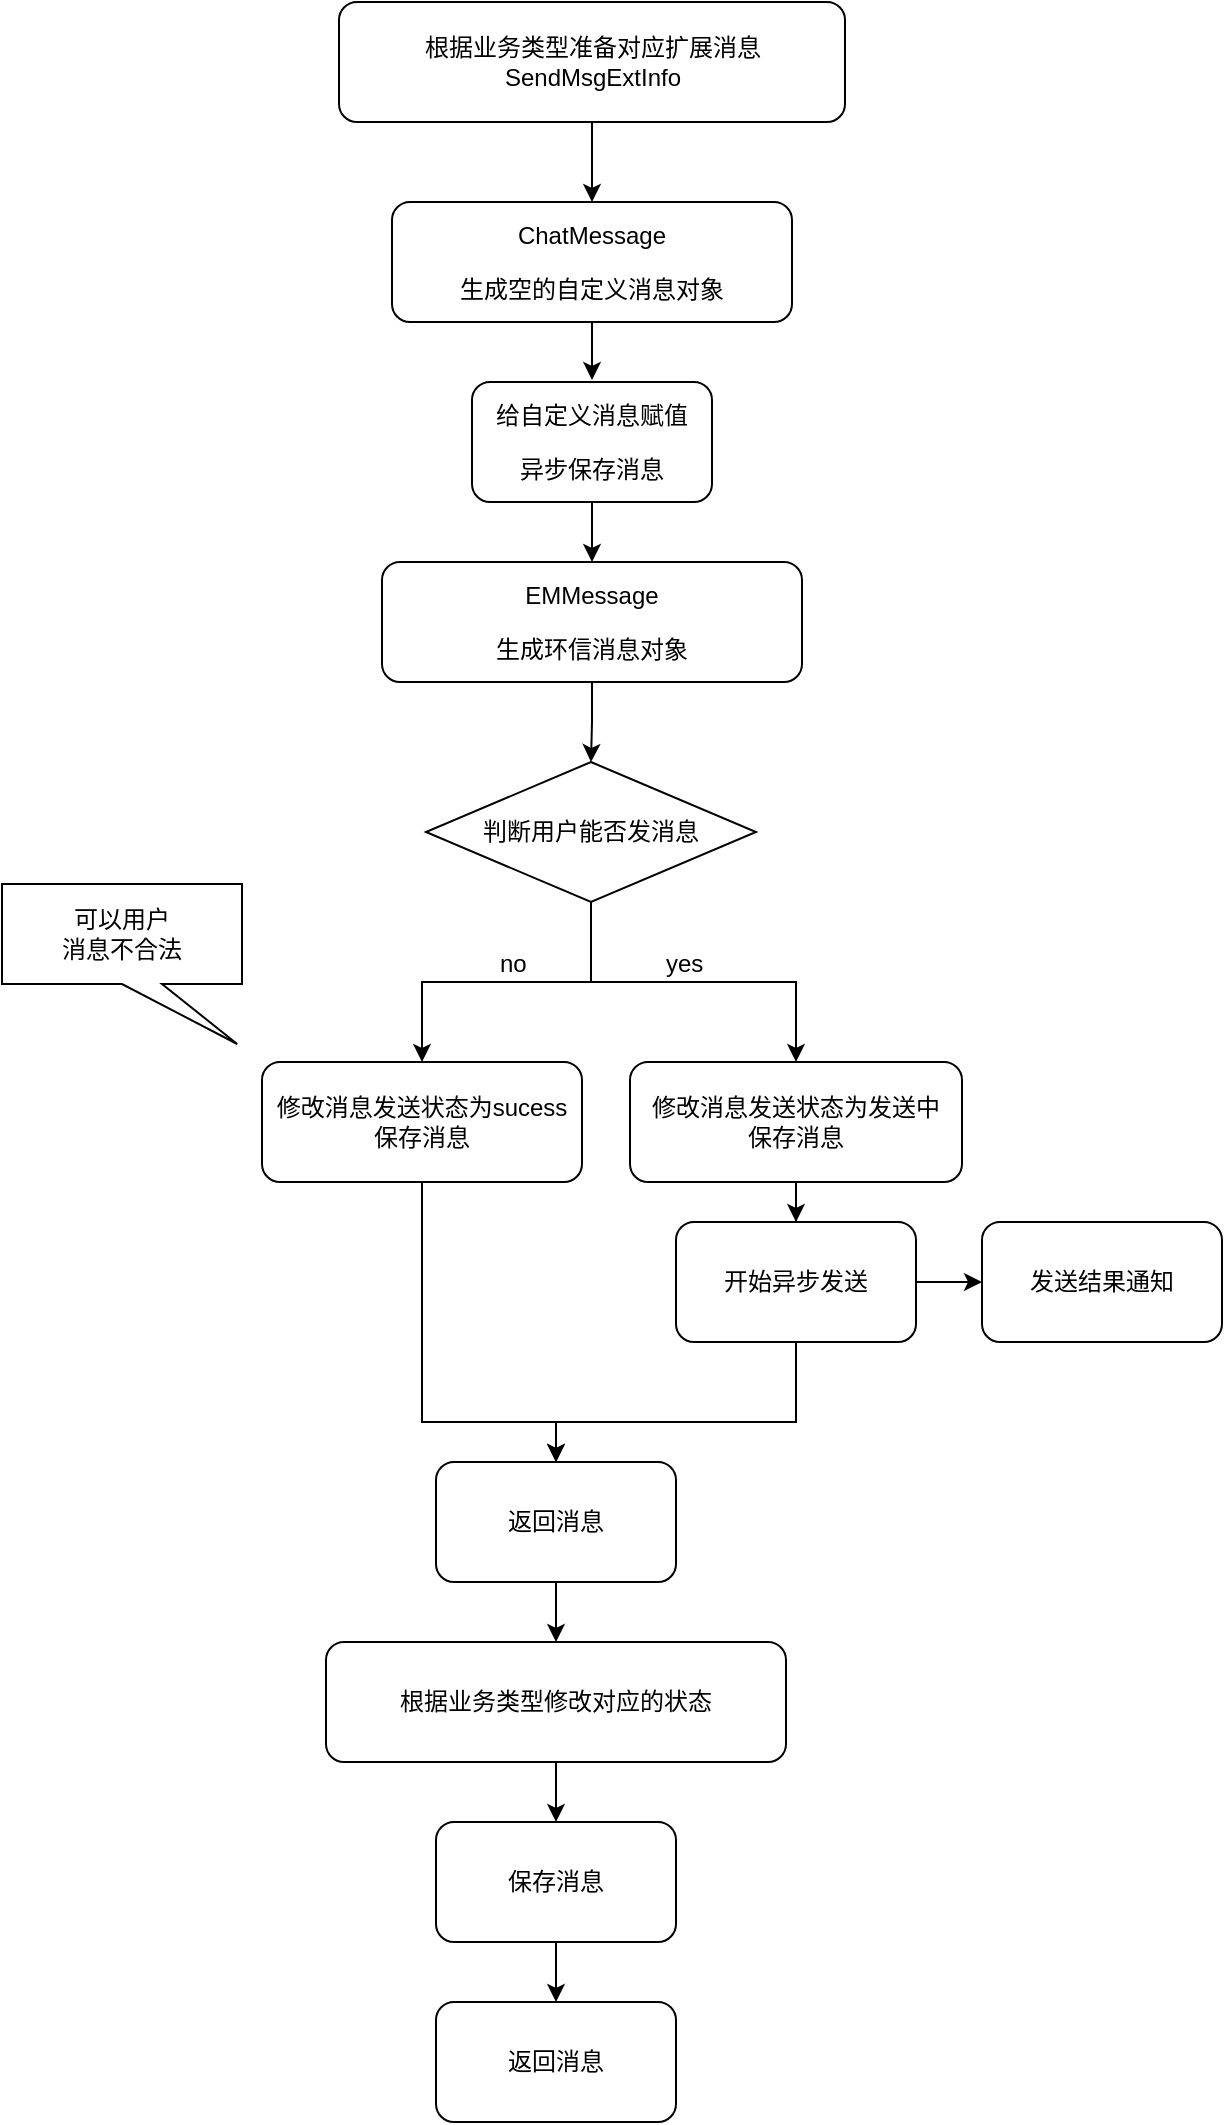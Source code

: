 <mxfile version="10.7.5" type="github"><diagram id="zS4JfIAoxf58Ks6pJ9De" name="第 1 页"><mxGraphModel dx="829" dy="641" grid="1" gridSize="10" guides="1" tooltips="1" connect="1" arrows="1" fold="1" page="1" pageScale="1" pageWidth="2339" pageHeight="3300" math="0" shadow="0"><root><mxCell id="0"/><mxCell id="1" parent="0"/><mxCell id="iu7f-REsUyiFGMBu2vhT-3" value="" style="edgeStyle=orthogonalEdgeStyle;rounded=0;orthogonalLoop=1;jettySize=auto;html=1;" parent="1" source="iu7f-REsUyiFGMBu2vhT-1" target="iu7f-REsUyiFGMBu2vhT-2" edge="1"><mxGeometry relative="1" as="geometry"/></mxCell><mxCell id="iu7f-REsUyiFGMBu2vhT-5" value="" style="edgeStyle=orthogonalEdgeStyle;rounded=0;orthogonalLoop=1;jettySize=auto;html=1;entryX=0.567;entryY=-0.017;entryDx=0;entryDy=0;entryPerimeter=0;exitX=0.5;exitY=1;exitDx=0;exitDy=0;" parent="1" edge="1"><mxGeometry relative="1" as="geometry"><mxPoint x="387" y="510" as="sourcePoint"/><mxPoint x="395" y="589" as="targetPoint"/><Array as="points"><mxPoint x="395" y="510"/></Array></mxGeometry></mxCell><mxCell id="iu7f-REsUyiFGMBu2vhT-1" value="&lt;p&gt;给自定义消息赋值&lt;/p&gt;&lt;p&gt;异步保存消息&lt;/p&gt;" style="rounded=1;whiteSpace=wrap;html=1;" parent="1" vertex="1"><mxGeometry x="335" y="590" width="120" height="60" as="geometry"/></mxCell><mxCell id="iu7f-REsUyiFGMBu2vhT-4" value="&lt;p&gt;&lt;span&gt;ChatMessage&lt;/span&gt;&lt;/p&gt;&lt;p&gt;生成空的自定义消息对象&lt;br&gt;&lt;/p&gt;" style="rounded=1;whiteSpace=wrap;html=1;" parent="1" vertex="1"><mxGeometry x="295" y="500" width="200" height="60" as="geometry"/></mxCell><mxCell id="GCdDGiNFtUxxvFRUylXg-2" value="" style="edgeStyle=orthogonalEdgeStyle;rounded=0;orthogonalLoop=1;jettySize=auto;html=1;entryX=0.5;entryY=0;entryDx=0;entryDy=0;" edge="1" parent="1" source="iu7f-REsUyiFGMBu2vhT-2" target="GCdDGiNFtUxxvFRUylXg-3"><mxGeometry relative="1" as="geometry"><mxPoint x="395" y="820" as="targetPoint"/></mxGeometry></mxCell><mxCell id="iu7f-REsUyiFGMBu2vhT-2" value="&lt;p&gt;&lt;span&gt;EMMessage&lt;/span&gt;&lt;/p&gt;&lt;p&gt;生成环信消息对象&lt;/p&gt;" style="rounded=1;whiteSpace=wrap;html=1;" parent="1" vertex="1"><mxGeometry x="290" y="680" width="210" height="60" as="geometry"/></mxCell><mxCell id="GCdDGiNFtUxxvFRUylXg-13" value="" style="edgeStyle=orthogonalEdgeStyle;rounded=0;orthogonalLoop=1;jettySize=auto;html=1;entryX=0.5;entryY=0;entryDx=0;entryDy=0;" edge="1" parent="1" source="GCdDGiNFtUxxvFRUylXg-3" target="GCdDGiNFtUxxvFRUylXg-7"><mxGeometry relative="1" as="geometry"><mxPoint x="557" y="815" as="targetPoint"/></mxGeometry></mxCell><mxCell id="GCdDGiNFtUxxvFRUylXg-15" value="" style="edgeStyle=orthogonalEdgeStyle;rounded=0;orthogonalLoop=1;jettySize=auto;html=1;entryX=0.5;entryY=0;entryDx=0;entryDy=0;" edge="1" parent="1" source="GCdDGiNFtUxxvFRUylXg-3" target="GCdDGiNFtUxxvFRUylXg-4"><mxGeometry relative="1" as="geometry"/></mxCell><mxCell id="GCdDGiNFtUxxvFRUylXg-3" value="判断用户能否发消息" style="rhombus;whiteSpace=wrap;html=1;" vertex="1" parent="1"><mxGeometry x="312" y="780" width="165" height="70" as="geometry"/></mxCell><mxCell id="GCdDGiNFtUxxvFRUylXg-19" value="" style="edgeStyle=orthogonalEdgeStyle;rounded=0;orthogonalLoop=1;jettySize=auto;html=1;" edge="1" parent="1" source="GCdDGiNFtUxxvFRUylXg-4" target="GCdDGiNFtUxxvFRUylXg-18"><mxGeometry relative="1" as="geometry"><Array as="points"><mxPoint x="310" y="1110"/><mxPoint x="377" y="1110"/></Array></mxGeometry></mxCell><mxCell id="GCdDGiNFtUxxvFRUylXg-4" value="修改消息发送状态为sucess&lt;br&gt;保存消息&lt;br&gt;" style="rounded=1;whiteSpace=wrap;html=1;" vertex="1" parent="1"><mxGeometry x="230" y="930" width="160" height="60" as="geometry"/></mxCell><mxCell id="GCdDGiNFtUxxvFRUylXg-32" value="" style="edgeStyle=orthogonalEdgeStyle;rounded=0;orthogonalLoop=1;jettySize=auto;html=1;" edge="1" parent="1" source="GCdDGiNFtUxxvFRUylXg-18" target="GCdDGiNFtUxxvFRUylXg-31"><mxGeometry relative="1" as="geometry"/></mxCell><mxCell id="GCdDGiNFtUxxvFRUylXg-18" value="返回消息" style="rounded=1;whiteSpace=wrap;html=1;" vertex="1" parent="1"><mxGeometry x="317" y="1130" width="120" height="60" as="geometry"/></mxCell><mxCell id="GCdDGiNFtUxxvFRUylXg-34" value="" style="edgeStyle=orthogonalEdgeStyle;rounded=0;orthogonalLoop=1;jettySize=auto;html=1;" edge="1" parent="1" source="GCdDGiNFtUxxvFRUylXg-31" target="GCdDGiNFtUxxvFRUylXg-33"><mxGeometry relative="1" as="geometry"/></mxCell><mxCell id="GCdDGiNFtUxxvFRUylXg-31" value="根据业务类型修改对应的状态" style="rounded=1;whiteSpace=wrap;html=1;" vertex="1" parent="1"><mxGeometry x="262" y="1220" width="230" height="60" as="geometry"/></mxCell><mxCell id="GCdDGiNFtUxxvFRUylXg-36" value="" style="edgeStyle=orthogonalEdgeStyle;rounded=0;orthogonalLoop=1;jettySize=auto;html=1;" edge="1" parent="1" source="GCdDGiNFtUxxvFRUylXg-33" target="GCdDGiNFtUxxvFRUylXg-35"><mxGeometry relative="1" as="geometry"/></mxCell><mxCell id="GCdDGiNFtUxxvFRUylXg-33" value="保存消息" style="rounded=1;whiteSpace=wrap;html=1;" vertex="1" parent="1"><mxGeometry x="317" y="1310" width="120" height="60" as="geometry"/></mxCell><mxCell id="GCdDGiNFtUxxvFRUylXg-35" value="返回消息" style="rounded=1;whiteSpace=wrap;html=1;" vertex="1" parent="1"><mxGeometry x="317" y="1400" width="120" height="60" as="geometry"/></mxCell><mxCell id="GCdDGiNFtUxxvFRUylXg-23" value="" style="edgeStyle=orthogonalEdgeStyle;rounded=0;orthogonalLoop=1;jettySize=auto;html=1;" edge="1" parent="1" source="GCdDGiNFtUxxvFRUylXg-7" target="GCdDGiNFtUxxvFRUylXg-22"><mxGeometry relative="1" as="geometry"/></mxCell><mxCell id="GCdDGiNFtUxxvFRUylXg-7" value="修改消息发送状态为发送中&lt;br&gt;保存消息&lt;br&gt;" style="rounded=1;whiteSpace=wrap;html=1;" vertex="1" parent="1"><mxGeometry x="414" y="930" width="166" height="60" as="geometry"/></mxCell><mxCell id="GCdDGiNFtUxxvFRUylXg-25" value="" style="edgeStyle=orthogonalEdgeStyle;rounded=0;orthogonalLoop=1;jettySize=auto;html=1;" edge="1" parent="1" source="GCdDGiNFtUxxvFRUylXg-22" target="GCdDGiNFtUxxvFRUylXg-24"><mxGeometry relative="1" as="geometry"/></mxCell><mxCell id="GCdDGiNFtUxxvFRUylXg-27" value="" style="edgeStyle=orthogonalEdgeStyle;rounded=0;orthogonalLoop=1;jettySize=auto;html=1;entryX=0.5;entryY=0;entryDx=0;entryDy=0;" edge="1" parent="1" source="GCdDGiNFtUxxvFRUylXg-22" target="GCdDGiNFtUxxvFRUylXg-18"><mxGeometry relative="1" as="geometry"><mxPoint x="497" y="1089" as="targetPoint"/><Array as="points"><mxPoint x="497" y="1110"/><mxPoint x="377" y="1110"/></Array></mxGeometry></mxCell><mxCell id="GCdDGiNFtUxxvFRUylXg-22" value="开始异步发送" style="rounded=1;whiteSpace=wrap;html=1;" vertex="1" parent="1"><mxGeometry x="437" y="1010" width="120" height="60" as="geometry"/></mxCell><mxCell id="GCdDGiNFtUxxvFRUylXg-24" value="发送结果通知" style="rounded=1;whiteSpace=wrap;html=1;" vertex="1" parent="1"><mxGeometry x="590" y="1010" width="120" height="60" as="geometry"/></mxCell><mxCell id="GCdDGiNFtUxxvFRUylXg-16" value="no" style="text;html=1;resizable=0;points=[];autosize=1;align=left;verticalAlign=top;spacingTop=-4;" vertex="1" parent="1"><mxGeometry x="347" y="871" width="30" height="20" as="geometry"/></mxCell><mxCell id="GCdDGiNFtUxxvFRUylXg-17" value="yes" style="text;html=1;resizable=0;points=[];autosize=1;align=left;verticalAlign=top;spacingTop=-4;" vertex="1" parent="1"><mxGeometry x="430" y="871" width="30" height="20" as="geometry"/></mxCell><mxCell id="GCdDGiNFtUxxvFRUylXg-28" value="可以用户&lt;br&gt;消息不合法&lt;br&gt;" style="shape=callout;whiteSpace=wrap;html=1;perimeter=calloutPerimeter;position2=0.98;" vertex="1" parent="1"><mxGeometry x="100" y="841" width="120" height="80" as="geometry"/></mxCell><mxCell id="GCdDGiNFtUxxvFRUylXg-30" style="edgeStyle=orthogonalEdgeStyle;rounded=0;orthogonalLoop=1;jettySize=auto;html=1;exitX=0.5;exitY=1;exitDx=0;exitDy=0;" edge="1" parent="1" source="GCdDGiNFtUxxvFRUylXg-29" target="iu7f-REsUyiFGMBu2vhT-4"><mxGeometry relative="1" as="geometry"/></mxCell><mxCell id="GCdDGiNFtUxxvFRUylXg-29" value="根据业务类型准备对应扩展消息&lt;span&gt;SendMsgExtInfo&lt;/span&gt;" style="rounded=1;whiteSpace=wrap;html=1;" vertex="1" parent="1"><mxGeometry x="268.5" y="400" width="253" height="60" as="geometry"/></mxCell></root></mxGraphModel></diagram></mxfile>